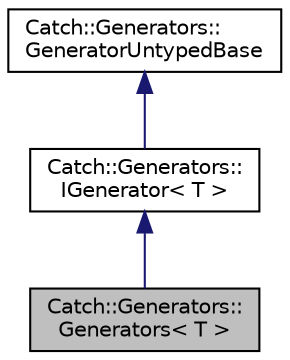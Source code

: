 digraph "Catch::Generators::Generators&lt; T &gt;"
{
  edge [fontname="Helvetica",fontsize="10",labelfontname="Helvetica",labelfontsize="10"];
  node [fontname="Helvetica",fontsize="10",shape=record];
  Node0 [label="Catch::Generators::\lGenerators\< T \>",height=0.2,width=0.4,color="black", fillcolor="grey75", style="filled", fontcolor="black"];
  Node1 -> Node0 [dir="back",color="midnightblue",fontsize="10",style="solid"];
  Node1 [label="Catch::Generators::\lIGenerator\< T \>",height=0.2,width=0.4,color="black", fillcolor="white", style="filled",URL="$structCatch_1_1Generators_1_1IGenerator.html"];
  Node2 -> Node1 [dir="back",color="midnightblue",fontsize="10",style="solid"];
  Node2 [label="Catch::Generators::\lGeneratorUntypedBase",height=0.2,width=0.4,color="black", fillcolor="white", style="filled",URL="$classCatch_1_1Generators_1_1GeneratorUntypedBase.html"];
}
